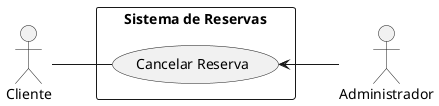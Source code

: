 @startuml
left to right direction
actor Cliente
actor Administrador

rectangle "Sistema de Reservas" {
  Cliente -- (Cancelar Reserva)
  (Cancelar Reserva) <-- Administrador
}
@enduml